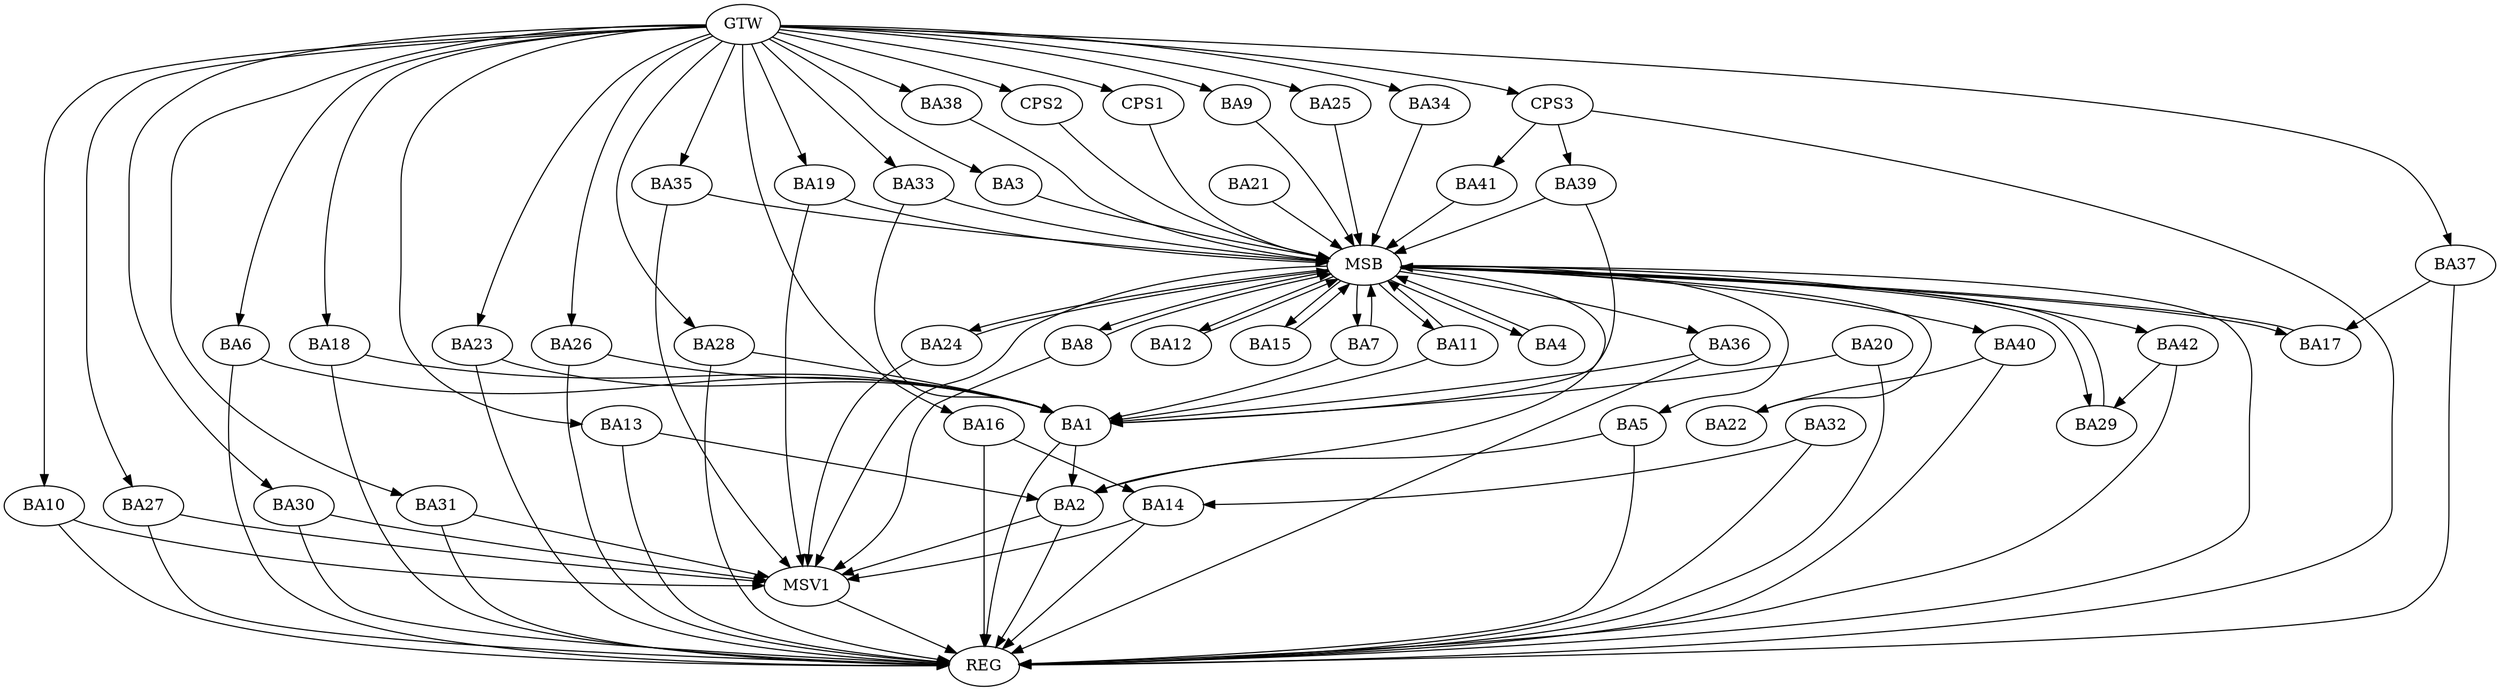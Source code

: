 strict digraph G {
  BA1 [ label="BA1" ];
  BA2 [ label="BA2" ];
  BA3 [ label="BA3" ];
  BA4 [ label="BA4" ];
  BA5 [ label="BA5" ];
  BA6 [ label="BA6" ];
  BA7 [ label="BA7" ];
  BA8 [ label="BA8" ];
  BA9 [ label="BA9" ];
  BA10 [ label="BA10" ];
  BA11 [ label="BA11" ];
  BA12 [ label="BA12" ];
  BA13 [ label="BA13" ];
  BA14 [ label="BA14" ];
  BA15 [ label="BA15" ];
  BA16 [ label="BA16" ];
  BA17 [ label="BA17" ];
  BA18 [ label="BA18" ];
  BA19 [ label="BA19" ];
  BA20 [ label="BA20" ];
  BA21 [ label="BA21" ];
  BA22 [ label="BA22" ];
  BA23 [ label="BA23" ];
  BA24 [ label="BA24" ];
  BA25 [ label="BA25" ];
  BA26 [ label="BA26" ];
  BA27 [ label="BA27" ];
  BA28 [ label="BA28" ];
  BA29 [ label="BA29" ];
  BA30 [ label="BA30" ];
  BA31 [ label="BA31" ];
  BA32 [ label="BA32" ];
  BA33 [ label="BA33" ];
  BA34 [ label="BA34" ];
  BA35 [ label="BA35" ];
  BA36 [ label="BA36" ];
  BA37 [ label="BA37" ];
  BA38 [ label="BA38" ];
  BA39 [ label="BA39" ];
  BA40 [ label="BA40" ];
  BA41 [ label="BA41" ];
  BA42 [ label="BA42" ];
  CPS1 [ label="CPS1" ];
  CPS2 [ label="CPS2" ];
  CPS3 [ label="CPS3" ];
  GTW [ label="GTW" ];
  REG [ label="REG" ];
  MSB [ label="MSB" ];
  MSV1 [ label="MSV1" ];
  BA1 -> BA2;
  BA5 -> BA2;
  BA13 -> BA2;
  BA16 -> BA14;
  BA32 -> BA14;
  BA37 -> BA17;
  BA40 -> BA22;
  BA42 -> BA29;
  CPS3 -> BA41;
  CPS3 -> BA39;
  GTW -> BA3;
  GTW -> BA6;
  GTW -> BA9;
  GTW -> BA10;
  GTW -> BA13;
  GTW -> BA16;
  GTW -> BA18;
  GTW -> BA19;
  GTW -> BA23;
  GTW -> BA25;
  GTW -> BA26;
  GTW -> BA27;
  GTW -> BA28;
  GTW -> BA30;
  GTW -> BA31;
  GTW -> BA33;
  GTW -> BA34;
  GTW -> BA35;
  GTW -> BA37;
  GTW -> BA38;
  GTW -> CPS1;
  GTW -> CPS2;
  GTW -> CPS3;
  BA1 -> REG;
  BA2 -> REG;
  BA5 -> REG;
  BA6 -> REG;
  BA10 -> REG;
  BA13 -> REG;
  BA14 -> REG;
  BA16 -> REG;
  BA18 -> REG;
  BA20 -> REG;
  BA23 -> REG;
  BA26 -> REG;
  BA27 -> REG;
  BA28 -> REG;
  BA30 -> REG;
  BA31 -> REG;
  BA32 -> REG;
  BA36 -> REG;
  BA37 -> REG;
  BA40 -> REG;
  BA42 -> REG;
  CPS3 -> REG;
  BA3 -> MSB;
  MSB -> REG;
  BA4 -> MSB;
  BA7 -> MSB;
  MSB -> BA5;
  BA8 -> MSB;
  BA9 -> MSB;
  BA11 -> MSB;
  MSB -> BA2;
  BA12 -> MSB;
  BA15 -> MSB;
  MSB -> BA8;
  BA17 -> MSB;
  MSB -> BA4;
  BA19 -> MSB;
  BA21 -> MSB;
  BA22 -> MSB;
  BA24 -> MSB;
  BA25 -> MSB;
  BA29 -> MSB;
  MSB -> BA11;
  BA33 -> MSB;
  BA34 -> MSB;
  MSB -> BA7;
  BA35 -> MSB;
  MSB -> BA12;
  BA38 -> MSB;
  MSB -> BA17;
  BA39 -> MSB;
  MSB -> BA36;
  BA41 -> MSB;
  MSB -> BA29;
  CPS1 -> MSB;
  MSB -> BA15;
  CPS2 -> MSB;
  MSB -> BA40;
  MSB -> BA42;
  MSB -> BA24;
  BA33 -> BA1;
  BA23 -> BA1;
  BA11 -> BA1;
  BA20 -> BA1;
  BA18 -> BA1;
  BA6 -> BA1;
  BA7 -> BA1;
  BA28 -> BA1;
  BA26 -> BA1;
  BA36 -> BA1;
  BA39 -> BA1;
  BA2 -> MSV1;
  BA10 -> MSV1;
  BA14 -> MSV1;
  BA27 -> MSV1;
  BA31 -> MSV1;
  MSB -> MSV1;
  BA8 -> MSV1;
  BA35 -> MSV1;
  BA19 -> MSV1;
  BA30 -> MSV1;
  BA24 -> MSV1;
  MSV1 -> REG;
}
